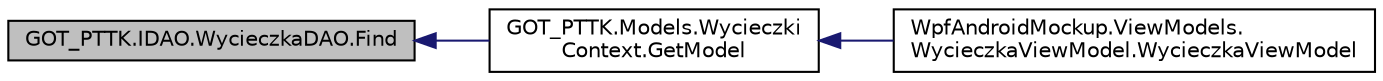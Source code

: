 digraph "GOT_PTTK.IDAO.WycieczkaDAO.Find"
{
 // INTERACTIVE_SVG=YES
  edge [fontname="Helvetica",fontsize="10",labelfontname="Helvetica",labelfontsize="10"];
  node [fontname="Helvetica",fontsize="10",shape=record];
  rankdir="LR";
  Node10 [label="GOT_PTTK.IDAO.WycieczkaDAO.Find",height=0.2,width=0.4,color="black", fillcolor="grey75", style="filled", fontcolor="black"];
  Node10 -> Node11 [dir="back",color="midnightblue",fontsize="10",style="solid",fontname="Helvetica"];
  Node11 [label="GOT_PTTK.Models.Wycieczki\lContext.GetModel",height=0.2,width=0.4,color="black", fillcolor="white", style="filled",URL="$class_g_o_t___p_t_t_k_1_1_models_1_1_wycieczki_context.html#ab72605f16d0df68febc966d70efb95c5",tooltip="Funkcja zwracają model wycieczke, o identyfikatorze podanym w parametrze. Zwraca null jeżeli wycieczk..."];
  Node11 -> Node12 [dir="back",color="midnightblue",fontsize="10",style="solid",fontname="Helvetica"];
  Node12 [label="WpfAndroidMockup.ViewModels.\lWycieczkaViewModel.WycieczkaViewModel",height=0.2,width=0.4,color="black", fillcolor="white", style="filled",URL="$class_wpf_android_mockup_1_1_view_models_1_1_wycieczka_view_model.html#a6ab218c1cebb0f5f33f15fa2c1431034",tooltip="Konstruktor nieparametryczny klasy WycieczkaViewModel "];
}
